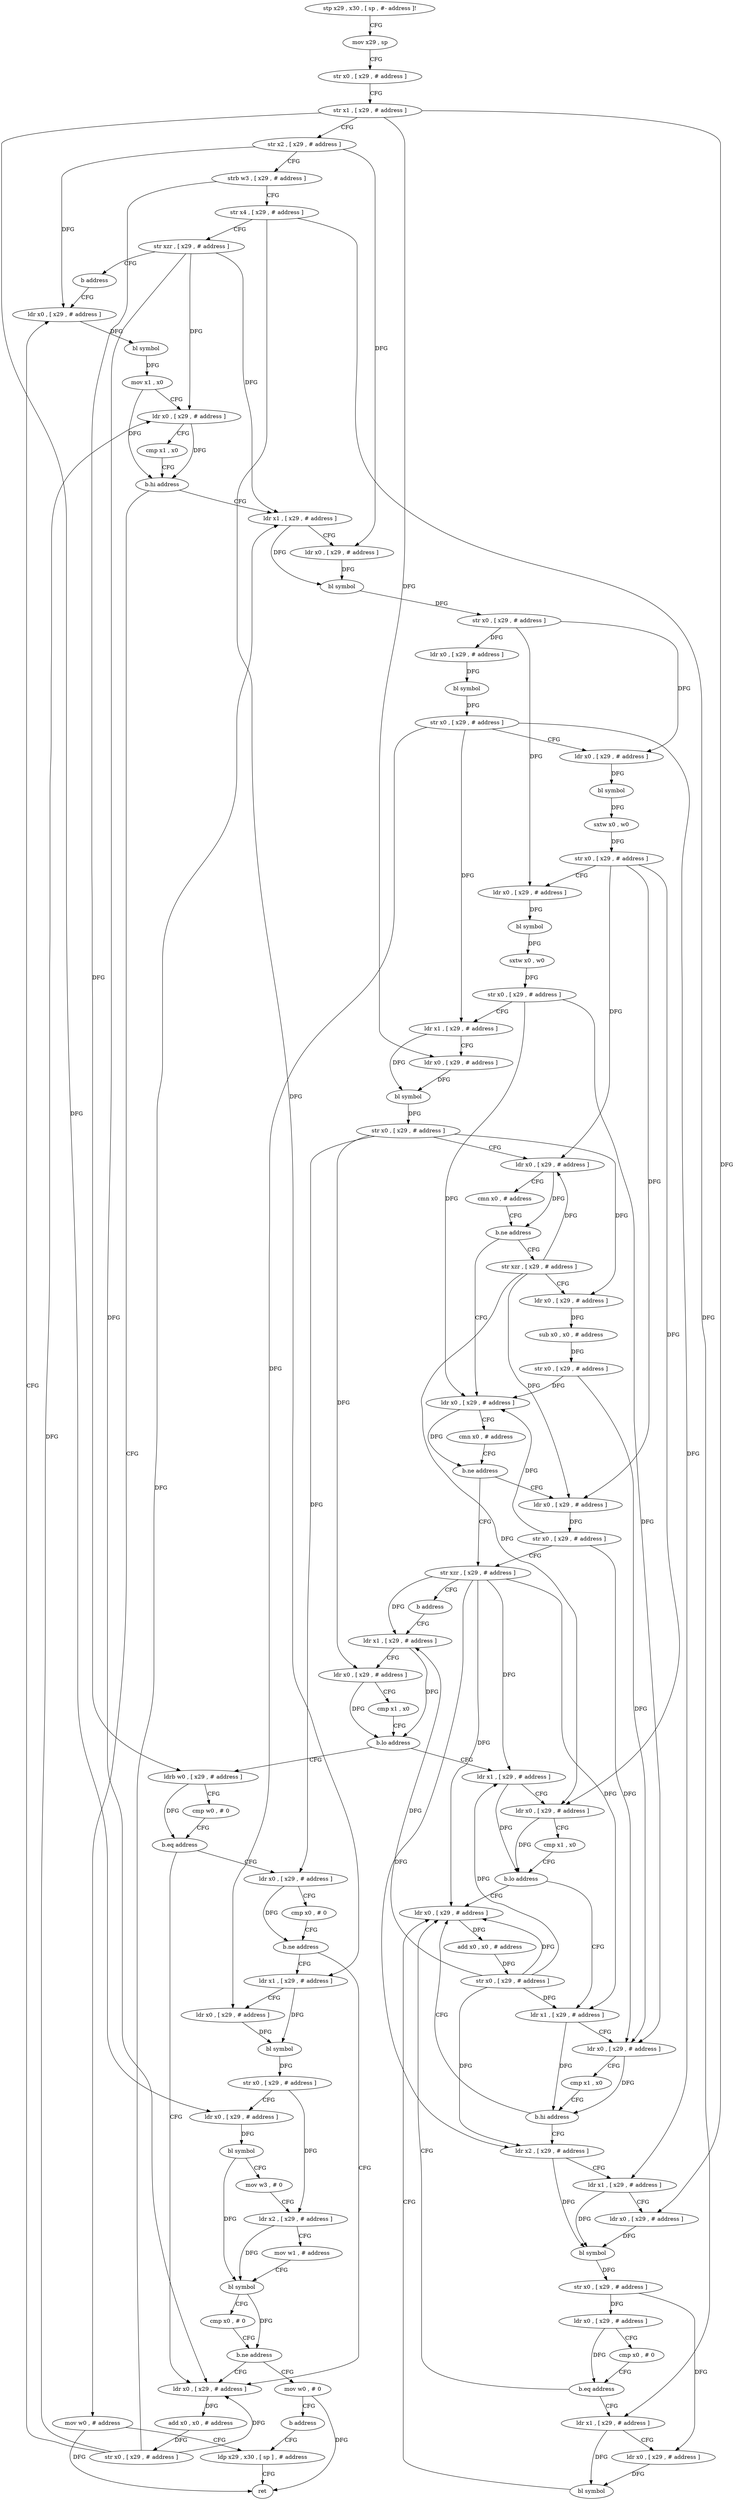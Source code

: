 digraph "func" {
"106584" [label = "stp x29 , x30 , [ sp , #- address ]!" ]
"106588" [label = "mov x29 , sp" ]
"106592" [label = "str x0 , [ x29 , # address ]" ]
"106596" [label = "str x1 , [ x29 , # address ]" ]
"106600" [label = "str x2 , [ x29 , # address ]" ]
"106604" [label = "strb w3 , [ x29 , # address ]" ]
"106608" [label = "str x4 , [ x29 , # address ]" ]
"106612" [label = "str xzr , [ x29 , # address ]" ]
"106616" [label = "b address" ]
"106948" [label = "ldr x0 , [ x29 , # address ]" ]
"106952" [label = "bl symbol" ]
"106956" [label = "mov x1 , x0" ]
"106960" [label = "ldr x0 , [ x29 , # address ]" ]
"106964" [label = "cmp x1 , x0" ]
"106968" [label = "b.hi address" ]
"106620" [label = "ldr x1 , [ x29 , # address ]" ]
"106972" [label = "mov w0 , # address" ]
"106624" [label = "ldr x0 , [ x29 , # address ]" ]
"106628" [label = "bl symbol" ]
"106632" [label = "str x0 , [ x29 , # address ]" ]
"106636" [label = "ldr x0 , [ x29 , # address ]" ]
"106640" [label = "bl symbol" ]
"106644" [label = "str x0 , [ x29 , # address ]" ]
"106648" [label = "ldr x0 , [ x29 , # address ]" ]
"106652" [label = "bl symbol" ]
"106656" [label = "sxtw x0 , w0" ]
"106660" [label = "str x0 , [ x29 , # address ]" ]
"106664" [label = "ldr x0 , [ x29 , # address ]" ]
"106668" [label = "bl symbol" ]
"106672" [label = "sxtw x0 , w0" ]
"106676" [label = "str x0 , [ x29 , # address ]" ]
"106680" [label = "ldr x1 , [ x29 , # address ]" ]
"106684" [label = "ldr x0 , [ x29 , # address ]" ]
"106688" [label = "bl symbol" ]
"106692" [label = "str x0 , [ x29 , # address ]" ]
"106696" [label = "ldr x0 , [ x29 , # address ]" ]
"106700" [label = "cmn x0 , # address" ]
"106704" [label = "b.ne address" ]
"106724" [label = "ldr x0 , [ x29 , # address ]" ]
"106708" [label = "str xzr , [ x29 , # address ]" ]
"106976" [label = "ldp x29 , x30 , [ sp ] , # address" ]
"106728" [label = "cmn x0 , # address" ]
"106732" [label = "b.ne address" ]
"106744" [label = "str xzr , [ x29 , # address ]" ]
"106736" [label = "ldr x0 , [ x29 , # address ]" ]
"106712" [label = "ldr x0 , [ x29 , # address ]" ]
"106716" [label = "sub x0 , x0 , # address" ]
"106720" [label = "str x0 , [ x29 , # address ]" ]
"106748" [label = "b address" ]
"106840" [label = "ldr x1 , [ x29 , # address ]" ]
"106740" [label = "str x0 , [ x29 , # address ]" ]
"106844" [label = "ldr x0 , [ x29 , # address ]" ]
"106848" [label = "cmp x1 , x0" ]
"106852" [label = "b.lo address" ]
"106752" [label = "ldr x1 , [ x29 , # address ]" ]
"106856" [label = "ldrb w0 , [ x29 , # address ]" ]
"106756" [label = "ldr x0 , [ x29 , # address ]" ]
"106760" [label = "cmp x1 , x0" ]
"106764" [label = "b.lo address" ]
"106828" [label = "ldr x0 , [ x29 , # address ]" ]
"106768" [label = "ldr x1 , [ x29 , # address ]" ]
"106860" [label = "cmp w0 , # 0" ]
"106864" [label = "b.eq address" ]
"106936" [label = "ldr x0 , [ x29 , # address ]" ]
"106868" [label = "ldr x0 , [ x29 , # address ]" ]
"106832" [label = "add x0 , x0 , # address" ]
"106836" [label = "str x0 , [ x29 , # address ]" ]
"106772" [label = "ldr x0 , [ x29 , # address ]" ]
"106776" [label = "cmp x1 , x0" ]
"106780" [label = "b.hi address" ]
"106784" [label = "ldr x2 , [ x29 , # address ]" ]
"106940" [label = "add x0 , x0 , # address" ]
"106944" [label = "str x0 , [ x29 , # address ]" ]
"106872" [label = "cmp x0 , # 0" ]
"106876" [label = "b.ne address" ]
"106880" [label = "ldr x1 , [ x29 , # address ]" ]
"106788" [label = "ldr x1 , [ x29 , # address ]" ]
"106792" [label = "ldr x0 , [ x29 , # address ]" ]
"106796" [label = "bl symbol" ]
"106800" [label = "str x0 , [ x29 , # address ]" ]
"106804" [label = "ldr x0 , [ x29 , # address ]" ]
"106808" [label = "cmp x0 , # 0" ]
"106812" [label = "b.eq address" ]
"106816" [label = "ldr x1 , [ x29 , # address ]" ]
"106884" [label = "ldr x0 , [ x29 , # address ]" ]
"106888" [label = "bl symbol" ]
"106892" [label = "str x0 , [ x29 , # address ]" ]
"106896" [label = "ldr x0 , [ x29 , # address ]" ]
"106900" [label = "bl symbol" ]
"106904" [label = "mov w3 , # 0" ]
"106908" [label = "ldr x2 , [ x29 , # address ]" ]
"106912" [label = "mov w1 , # address" ]
"106916" [label = "bl symbol" ]
"106920" [label = "cmp x0 , # 0" ]
"106924" [label = "b.ne address" ]
"106928" [label = "mov w0 , # 0" ]
"106820" [label = "ldr x0 , [ x29 , # address ]" ]
"106824" [label = "bl symbol" ]
"106932" [label = "b address" ]
"106980" [label = "ret" ]
"106584" -> "106588" [ label = "CFG" ]
"106588" -> "106592" [ label = "CFG" ]
"106592" -> "106596" [ label = "CFG" ]
"106596" -> "106600" [ label = "CFG" ]
"106596" -> "106684" [ label = "DFG" ]
"106596" -> "106792" [ label = "DFG" ]
"106596" -> "106896" [ label = "DFG" ]
"106600" -> "106604" [ label = "CFG" ]
"106600" -> "106948" [ label = "DFG" ]
"106600" -> "106624" [ label = "DFG" ]
"106604" -> "106608" [ label = "CFG" ]
"106604" -> "106856" [ label = "DFG" ]
"106608" -> "106612" [ label = "CFG" ]
"106608" -> "106880" [ label = "DFG" ]
"106608" -> "106816" [ label = "DFG" ]
"106612" -> "106616" [ label = "CFG" ]
"106612" -> "106960" [ label = "DFG" ]
"106612" -> "106620" [ label = "DFG" ]
"106612" -> "106936" [ label = "DFG" ]
"106616" -> "106948" [ label = "CFG" ]
"106948" -> "106952" [ label = "DFG" ]
"106952" -> "106956" [ label = "DFG" ]
"106956" -> "106960" [ label = "CFG" ]
"106956" -> "106968" [ label = "DFG" ]
"106960" -> "106964" [ label = "CFG" ]
"106960" -> "106968" [ label = "DFG" ]
"106964" -> "106968" [ label = "CFG" ]
"106968" -> "106620" [ label = "CFG" ]
"106968" -> "106972" [ label = "CFG" ]
"106620" -> "106624" [ label = "CFG" ]
"106620" -> "106628" [ label = "DFG" ]
"106972" -> "106976" [ label = "CFG" ]
"106972" -> "106980" [ label = "DFG" ]
"106624" -> "106628" [ label = "DFG" ]
"106628" -> "106632" [ label = "DFG" ]
"106632" -> "106636" [ label = "DFG" ]
"106632" -> "106648" [ label = "DFG" ]
"106632" -> "106664" [ label = "DFG" ]
"106636" -> "106640" [ label = "DFG" ]
"106640" -> "106644" [ label = "DFG" ]
"106644" -> "106648" [ label = "CFG" ]
"106644" -> "106680" [ label = "DFG" ]
"106644" -> "106788" [ label = "DFG" ]
"106644" -> "106884" [ label = "DFG" ]
"106648" -> "106652" [ label = "DFG" ]
"106652" -> "106656" [ label = "DFG" ]
"106656" -> "106660" [ label = "DFG" ]
"106660" -> "106664" [ label = "CFG" ]
"106660" -> "106696" [ label = "DFG" ]
"106660" -> "106736" [ label = "DFG" ]
"106660" -> "106756" [ label = "DFG" ]
"106664" -> "106668" [ label = "DFG" ]
"106668" -> "106672" [ label = "DFG" ]
"106672" -> "106676" [ label = "DFG" ]
"106676" -> "106680" [ label = "CFG" ]
"106676" -> "106724" [ label = "DFG" ]
"106676" -> "106772" [ label = "DFG" ]
"106680" -> "106684" [ label = "CFG" ]
"106680" -> "106688" [ label = "DFG" ]
"106684" -> "106688" [ label = "DFG" ]
"106688" -> "106692" [ label = "DFG" ]
"106692" -> "106696" [ label = "CFG" ]
"106692" -> "106712" [ label = "DFG" ]
"106692" -> "106844" [ label = "DFG" ]
"106692" -> "106868" [ label = "DFG" ]
"106696" -> "106700" [ label = "CFG" ]
"106696" -> "106704" [ label = "DFG" ]
"106700" -> "106704" [ label = "CFG" ]
"106704" -> "106724" [ label = "CFG" ]
"106704" -> "106708" [ label = "CFG" ]
"106724" -> "106728" [ label = "CFG" ]
"106724" -> "106732" [ label = "DFG" ]
"106708" -> "106712" [ label = "CFG" ]
"106708" -> "106696" [ label = "DFG" ]
"106708" -> "106736" [ label = "DFG" ]
"106708" -> "106756" [ label = "DFG" ]
"106976" -> "106980" [ label = "CFG" ]
"106728" -> "106732" [ label = "CFG" ]
"106732" -> "106744" [ label = "CFG" ]
"106732" -> "106736" [ label = "CFG" ]
"106744" -> "106748" [ label = "CFG" ]
"106744" -> "106840" [ label = "DFG" ]
"106744" -> "106752" [ label = "DFG" ]
"106744" -> "106828" [ label = "DFG" ]
"106744" -> "106768" [ label = "DFG" ]
"106744" -> "106784" [ label = "DFG" ]
"106736" -> "106740" [ label = "DFG" ]
"106712" -> "106716" [ label = "DFG" ]
"106716" -> "106720" [ label = "DFG" ]
"106720" -> "106724" [ label = "DFG" ]
"106720" -> "106772" [ label = "DFG" ]
"106748" -> "106840" [ label = "CFG" ]
"106840" -> "106844" [ label = "CFG" ]
"106840" -> "106852" [ label = "DFG" ]
"106740" -> "106744" [ label = "CFG" ]
"106740" -> "106724" [ label = "DFG" ]
"106740" -> "106772" [ label = "DFG" ]
"106844" -> "106848" [ label = "CFG" ]
"106844" -> "106852" [ label = "DFG" ]
"106848" -> "106852" [ label = "CFG" ]
"106852" -> "106752" [ label = "CFG" ]
"106852" -> "106856" [ label = "CFG" ]
"106752" -> "106756" [ label = "CFG" ]
"106752" -> "106764" [ label = "DFG" ]
"106856" -> "106860" [ label = "CFG" ]
"106856" -> "106864" [ label = "DFG" ]
"106756" -> "106760" [ label = "CFG" ]
"106756" -> "106764" [ label = "DFG" ]
"106760" -> "106764" [ label = "CFG" ]
"106764" -> "106828" [ label = "CFG" ]
"106764" -> "106768" [ label = "CFG" ]
"106828" -> "106832" [ label = "DFG" ]
"106768" -> "106772" [ label = "CFG" ]
"106768" -> "106780" [ label = "DFG" ]
"106860" -> "106864" [ label = "CFG" ]
"106864" -> "106936" [ label = "CFG" ]
"106864" -> "106868" [ label = "CFG" ]
"106936" -> "106940" [ label = "DFG" ]
"106868" -> "106872" [ label = "CFG" ]
"106868" -> "106876" [ label = "DFG" ]
"106832" -> "106836" [ label = "DFG" ]
"106836" -> "106840" [ label = "DFG" ]
"106836" -> "106752" [ label = "DFG" ]
"106836" -> "106828" [ label = "DFG" ]
"106836" -> "106768" [ label = "DFG" ]
"106836" -> "106784" [ label = "DFG" ]
"106772" -> "106776" [ label = "CFG" ]
"106772" -> "106780" [ label = "DFG" ]
"106776" -> "106780" [ label = "CFG" ]
"106780" -> "106828" [ label = "CFG" ]
"106780" -> "106784" [ label = "CFG" ]
"106784" -> "106788" [ label = "CFG" ]
"106784" -> "106796" [ label = "DFG" ]
"106940" -> "106944" [ label = "DFG" ]
"106944" -> "106948" [ label = "CFG" ]
"106944" -> "106960" [ label = "DFG" ]
"106944" -> "106620" [ label = "DFG" ]
"106944" -> "106936" [ label = "DFG" ]
"106872" -> "106876" [ label = "CFG" ]
"106876" -> "106936" [ label = "CFG" ]
"106876" -> "106880" [ label = "CFG" ]
"106880" -> "106884" [ label = "CFG" ]
"106880" -> "106888" [ label = "DFG" ]
"106788" -> "106792" [ label = "CFG" ]
"106788" -> "106796" [ label = "DFG" ]
"106792" -> "106796" [ label = "DFG" ]
"106796" -> "106800" [ label = "DFG" ]
"106800" -> "106804" [ label = "DFG" ]
"106800" -> "106820" [ label = "DFG" ]
"106804" -> "106808" [ label = "CFG" ]
"106804" -> "106812" [ label = "DFG" ]
"106808" -> "106812" [ label = "CFG" ]
"106812" -> "106828" [ label = "CFG" ]
"106812" -> "106816" [ label = "CFG" ]
"106816" -> "106820" [ label = "CFG" ]
"106816" -> "106824" [ label = "DFG" ]
"106884" -> "106888" [ label = "DFG" ]
"106888" -> "106892" [ label = "DFG" ]
"106892" -> "106896" [ label = "CFG" ]
"106892" -> "106908" [ label = "DFG" ]
"106896" -> "106900" [ label = "DFG" ]
"106900" -> "106904" [ label = "CFG" ]
"106900" -> "106916" [ label = "DFG" ]
"106904" -> "106908" [ label = "CFG" ]
"106908" -> "106912" [ label = "CFG" ]
"106908" -> "106916" [ label = "DFG" ]
"106912" -> "106916" [ label = "CFG" ]
"106916" -> "106920" [ label = "CFG" ]
"106916" -> "106924" [ label = "DFG" ]
"106920" -> "106924" [ label = "CFG" ]
"106924" -> "106936" [ label = "CFG" ]
"106924" -> "106928" [ label = "CFG" ]
"106928" -> "106932" [ label = "CFG" ]
"106928" -> "106980" [ label = "DFG" ]
"106820" -> "106824" [ label = "DFG" ]
"106824" -> "106828" [ label = "CFG" ]
"106932" -> "106976" [ label = "CFG" ]
}
